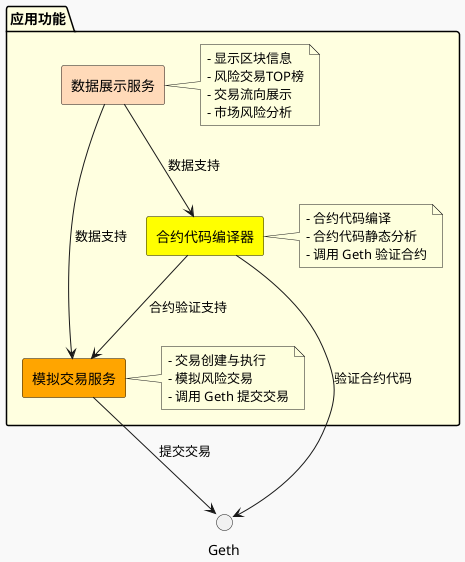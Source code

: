 @startuml
skinparam componentStyle rectangle
skinparam backgroundColor #F9F9F9
skinparam packageBorderColor black
skinparam packageFontColor black

' 定义顶层应用功能模块
package "应用功能" as ApplicationLayer #LightYellow {
    component "数据展示服务" as DataDisplay #PeachPuff
    note right of DataDisplay
      - 显示区块信息
      - 风险交易TOP榜
      - 交易流向展示
      - 市场风险分析
    end note

    component "合约代码编译器" as ContractScanner #Yellow
    note right of ContractScanner
      - 合约代码编译
      - 合约代码静态分析
      - 调用 Geth 验证合约
    end note

    component "模拟交易服务" as TradeSimulation #Orange
    note right of TradeSimulation
      - 交易创建与执行
      - 模拟风险交易
      - 调用 Geth 提交交易
    end note
}

' 定义功能间的交互
DataDisplay --> ContractScanner : 数据支持
DataDisplay --> TradeSimulation : 数据支持
ContractScanner --> TradeSimulation : 合约验证支持
ContractScanner --> Geth : 验证合约代码
TradeSimulation --> Geth : 提交交易

@enduml
